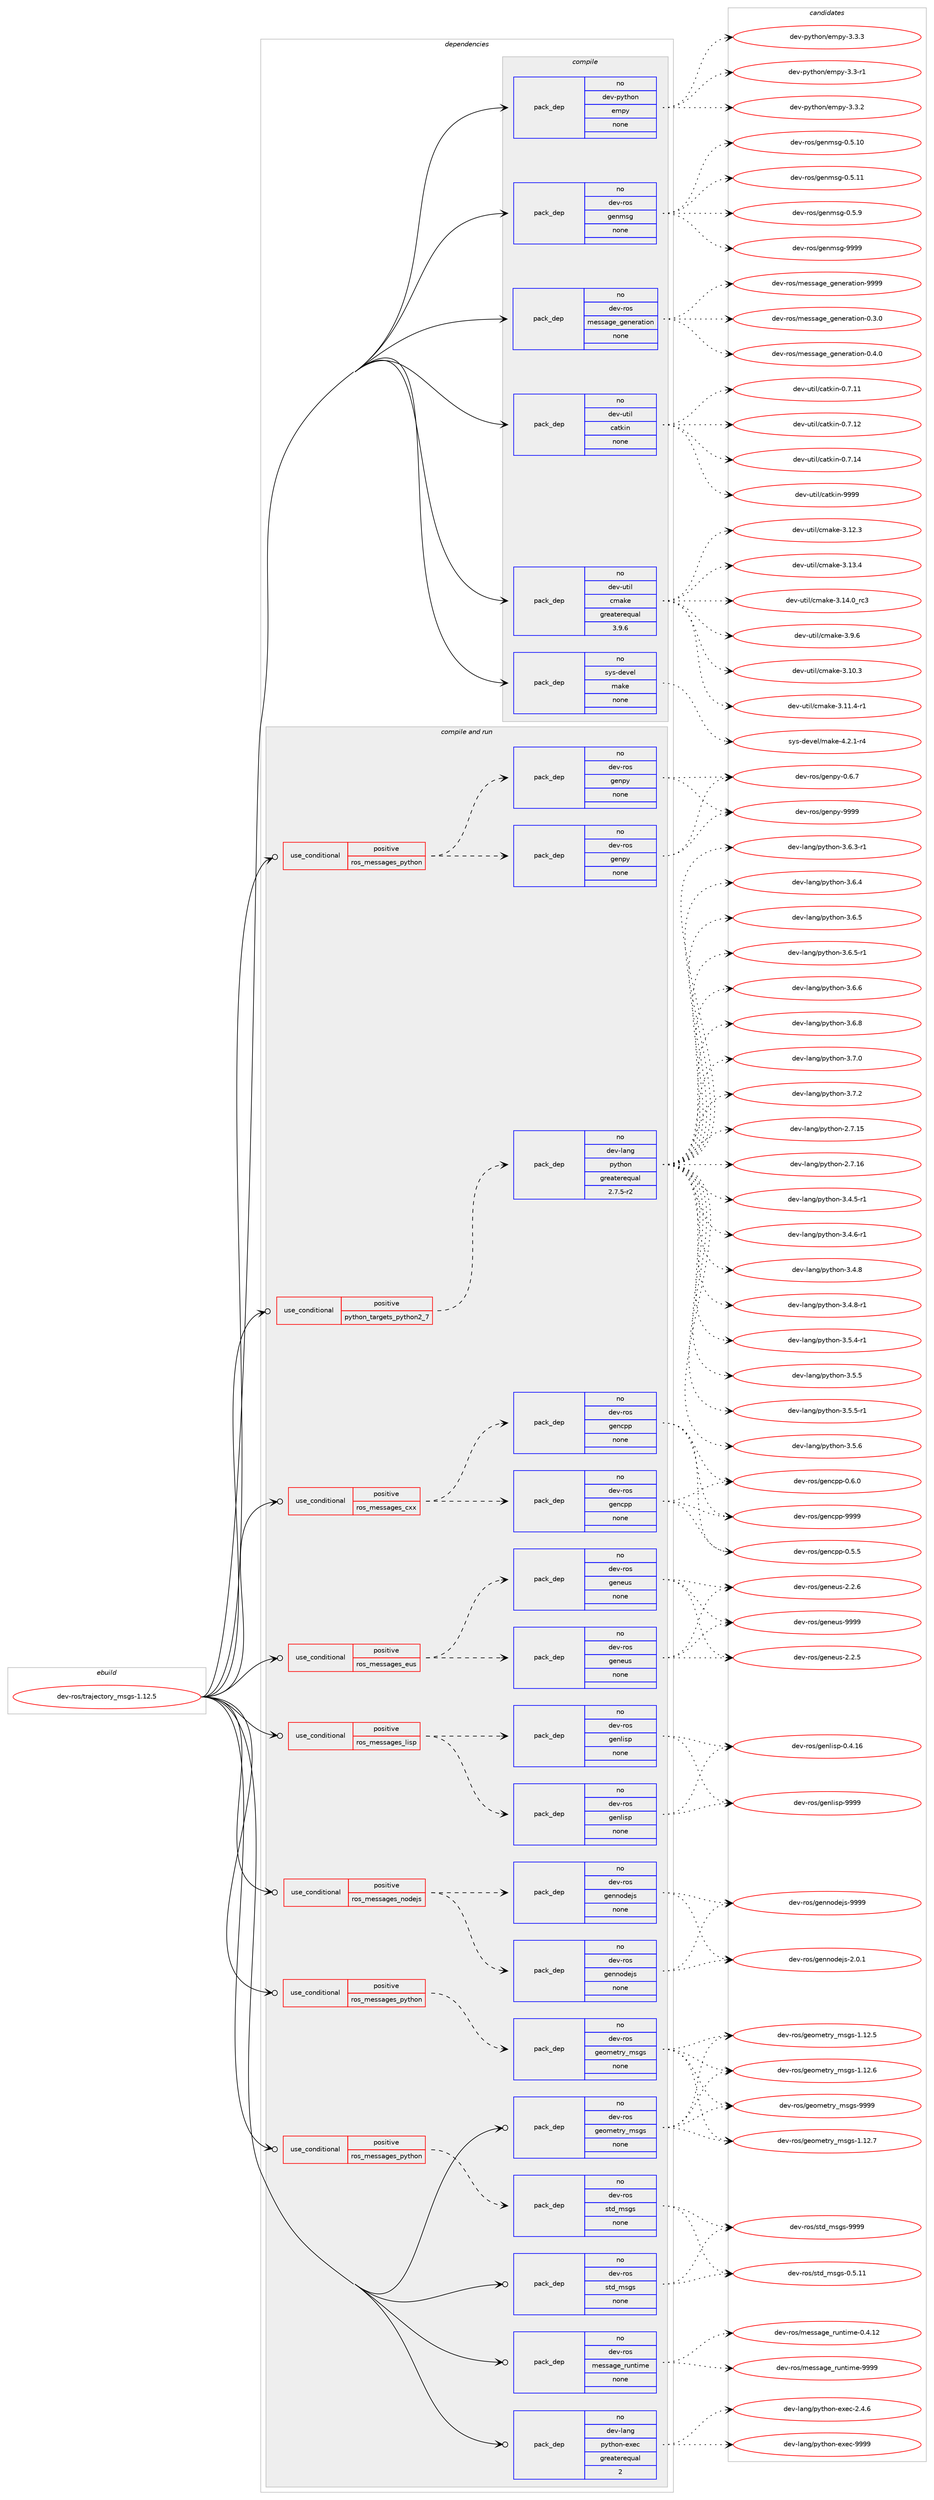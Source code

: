 digraph prolog {

# *************
# Graph options
# *************

newrank=true;
concentrate=true;
compound=true;
graph [rankdir=LR,fontname=Helvetica,fontsize=10,ranksep=1.5];#, ranksep=2.5, nodesep=0.2];
edge  [arrowhead=vee];
node  [fontname=Helvetica,fontsize=10];

# **********
# The ebuild
# **********

subgraph cluster_leftcol {
color=gray;
rank=same;
label=<<i>ebuild</i>>;
id [label="dev-ros/trajectory_msgs-1.12.5", color=red, width=4, href="../dev-ros/trajectory_msgs-1.12.5.svg"];
}

# ****************
# The dependencies
# ****************

subgraph cluster_midcol {
color=gray;
label=<<i>dependencies</i>>;
subgraph cluster_compile {
fillcolor="#eeeeee";
style=filled;
label=<<i>compile</i>>;
subgraph pack1061223 {
dependency1476341 [label=<<TABLE BORDER="0" CELLBORDER="1" CELLSPACING="0" CELLPADDING="4" WIDTH="220"><TR><TD ROWSPAN="6" CELLPADDING="30">pack_dep</TD></TR><TR><TD WIDTH="110">no</TD></TR><TR><TD>dev-python</TD></TR><TR><TD>empy</TD></TR><TR><TD>none</TD></TR><TR><TD></TD></TR></TABLE>>, shape=none, color=blue];
}
id:e -> dependency1476341:w [weight=20,style="solid",arrowhead="vee"];
subgraph pack1061224 {
dependency1476342 [label=<<TABLE BORDER="0" CELLBORDER="1" CELLSPACING="0" CELLPADDING="4" WIDTH="220"><TR><TD ROWSPAN="6" CELLPADDING="30">pack_dep</TD></TR><TR><TD WIDTH="110">no</TD></TR><TR><TD>dev-ros</TD></TR><TR><TD>genmsg</TD></TR><TR><TD>none</TD></TR><TR><TD></TD></TR></TABLE>>, shape=none, color=blue];
}
id:e -> dependency1476342:w [weight=20,style="solid",arrowhead="vee"];
subgraph pack1061225 {
dependency1476343 [label=<<TABLE BORDER="0" CELLBORDER="1" CELLSPACING="0" CELLPADDING="4" WIDTH="220"><TR><TD ROWSPAN="6" CELLPADDING="30">pack_dep</TD></TR><TR><TD WIDTH="110">no</TD></TR><TR><TD>dev-ros</TD></TR><TR><TD>message_generation</TD></TR><TR><TD>none</TD></TR><TR><TD></TD></TR></TABLE>>, shape=none, color=blue];
}
id:e -> dependency1476343:w [weight=20,style="solid",arrowhead="vee"];
subgraph pack1061226 {
dependency1476344 [label=<<TABLE BORDER="0" CELLBORDER="1" CELLSPACING="0" CELLPADDING="4" WIDTH="220"><TR><TD ROWSPAN="6" CELLPADDING="30">pack_dep</TD></TR><TR><TD WIDTH="110">no</TD></TR><TR><TD>dev-util</TD></TR><TR><TD>catkin</TD></TR><TR><TD>none</TD></TR><TR><TD></TD></TR></TABLE>>, shape=none, color=blue];
}
id:e -> dependency1476344:w [weight=20,style="solid",arrowhead="vee"];
subgraph pack1061227 {
dependency1476345 [label=<<TABLE BORDER="0" CELLBORDER="1" CELLSPACING="0" CELLPADDING="4" WIDTH="220"><TR><TD ROWSPAN="6" CELLPADDING="30">pack_dep</TD></TR><TR><TD WIDTH="110">no</TD></TR><TR><TD>dev-util</TD></TR><TR><TD>cmake</TD></TR><TR><TD>greaterequal</TD></TR><TR><TD>3.9.6</TD></TR></TABLE>>, shape=none, color=blue];
}
id:e -> dependency1476345:w [weight=20,style="solid",arrowhead="vee"];
subgraph pack1061228 {
dependency1476346 [label=<<TABLE BORDER="0" CELLBORDER="1" CELLSPACING="0" CELLPADDING="4" WIDTH="220"><TR><TD ROWSPAN="6" CELLPADDING="30">pack_dep</TD></TR><TR><TD WIDTH="110">no</TD></TR><TR><TD>sys-devel</TD></TR><TR><TD>make</TD></TR><TR><TD>none</TD></TR><TR><TD></TD></TR></TABLE>>, shape=none, color=blue];
}
id:e -> dependency1476346:w [weight=20,style="solid",arrowhead="vee"];
}
subgraph cluster_compileandrun {
fillcolor="#eeeeee";
style=filled;
label=<<i>compile and run</i>>;
subgraph cond391728 {
dependency1476347 [label=<<TABLE BORDER="0" CELLBORDER="1" CELLSPACING="0" CELLPADDING="4"><TR><TD ROWSPAN="3" CELLPADDING="10">use_conditional</TD></TR><TR><TD>positive</TD></TR><TR><TD>python_targets_python2_7</TD></TR></TABLE>>, shape=none, color=red];
subgraph pack1061229 {
dependency1476348 [label=<<TABLE BORDER="0" CELLBORDER="1" CELLSPACING="0" CELLPADDING="4" WIDTH="220"><TR><TD ROWSPAN="6" CELLPADDING="30">pack_dep</TD></TR><TR><TD WIDTH="110">no</TD></TR><TR><TD>dev-lang</TD></TR><TR><TD>python</TD></TR><TR><TD>greaterequal</TD></TR><TR><TD>2.7.5-r2</TD></TR></TABLE>>, shape=none, color=blue];
}
dependency1476347:e -> dependency1476348:w [weight=20,style="dashed",arrowhead="vee"];
}
id:e -> dependency1476347:w [weight=20,style="solid",arrowhead="odotvee"];
subgraph cond391729 {
dependency1476349 [label=<<TABLE BORDER="0" CELLBORDER="1" CELLSPACING="0" CELLPADDING="4"><TR><TD ROWSPAN="3" CELLPADDING="10">use_conditional</TD></TR><TR><TD>positive</TD></TR><TR><TD>ros_messages_cxx</TD></TR></TABLE>>, shape=none, color=red];
subgraph pack1061230 {
dependency1476350 [label=<<TABLE BORDER="0" CELLBORDER="1" CELLSPACING="0" CELLPADDING="4" WIDTH="220"><TR><TD ROWSPAN="6" CELLPADDING="30">pack_dep</TD></TR><TR><TD WIDTH="110">no</TD></TR><TR><TD>dev-ros</TD></TR><TR><TD>gencpp</TD></TR><TR><TD>none</TD></TR><TR><TD></TD></TR></TABLE>>, shape=none, color=blue];
}
dependency1476349:e -> dependency1476350:w [weight=20,style="dashed",arrowhead="vee"];
subgraph pack1061231 {
dependency1476351 [label=<<TABLE BORDER="0" CELLBORDER="1" CELLSPACING="0" CELLPADDING="4" WIDTH="220"><TR><TD ROWSPAN="6" CELLPADDING="30">pack_dep</TD></TR><TR><TD WIDTH="110">no</TD></TR><TR><TD>dev-ros</TD></TR><TR><TD>gencpp</TD></TR><TR><TD>none</TD></TR><TR><TD></TD></TR></TABLE>>, shape=none, color=blue];
}
dependency1476349:e -> dependency1476351:w [weight=20,style="dashed",arrowhead="vee"];
}
id:e -> dependency1476349:w [weight=20,style="solid",arrowhead="odotvee"];
subgraph cond391730 {
dependency1476352 [label=<<TABLE BORDER="0" CELLBORDER="1" CELLSPACING="0" CELLPADDING="4"><TR><TD ROWSPAN="3" CELLPADDING="10">use_conditional</TD></TR><TR><TD>positive</TD></TR><TR><TD>ros_messages_eus</TD></TR></TABLE>>, shape=none, color=red];
subgraph pack1061232 {
dependency1476353 [label=<<TABLE BORDER="0" CELLBORDER="1" CELLSPACING="0" CELLPADDING="4" WIDTH="220"><TR><TD ROWSPAN="6" CELLPADDING="30">pack_dep</TD></TR><TR><TD WIDTH="110">no</TD></TR><TR><TD>dev-ros</TD></TR><TR><TD>geneus</TD></TR><TR><TD>none</TD></TR><TR><TD></TD></TR></TABLE>>, shape=none, color=blue];
}
dependency1476352:e -> dependency1476353:w [weight=20,style="dashed",arrowhead="vee"];
subgraph pack1061233 {
dependency1476354 [label=<<TABLE BORDER="0" CELLBORDER="1" CELLSPACING="0" CELLPADDING="4" WIDTH="220"><TR><TD ROWSPAN="6" CELLPADDING="30">pack_dep</TD></TR><TR><TD WIDTH="110">no</TD></TR><TR><TD>dev-ros</TD></TR><TR><TD>geneus</TD></TR><TR><TD>none</TD></TR><TR><TD></TD></TR></TABLE>>, shape=none, color=blue];
}
dependency1476352:e -> dependency1476354:w [weight=20,style="dashed",arrowhead="vee"];
}
id:e -> dependency1476352:w [weight=20,style="solid",arrowhead="odotvee"];
subgraph cond391731 {
dependency1476355 [label=<<TABLE BORDER="0" CELLBORDER="1" CELLSPACING="0" CELLPADDING="4"><TR><TD ROWSPAN="3" CELLPADDING="10">use_conditional</TD></TR><TR><TD>positive</TD></TR><TR><TD>ros_messages_lisp</TD></TR></TABLE>>, shape=none, color=red];
subgraph pack1061234 {
dependency1476356 [label=<<TABLE BORDER="0" CELLBORDER="1" CELLSPACING="0" CELLPADDING="4" WIDTH="220"><TR><TD ROWSPAN="6" CELLPADDING="30">pack_dep</TD></TR><TR><TD WIDTH="110">no</TD></TR><TR><TD>dev-ros</TD></TR><TR><TD>genlisp</TD></TR><TR><TD>none</TD></TR><TR><TD></TD></TR></TABLE>>, shape=none, color=blue];
}
dependency1476355:e -> dependency1476356:w [weight=20,style="dashed",arrowhead="vee"];
subgraph pack1061235 {
dependency1476357 [label=<<TABLE BORDER="0" CELLBORDER="1" CELLSPACING="0" CELLPADDING="4" WIDTH="220"><TR><TD ROWSPAN="6" CELLPADDING="30">pack_dep</TD></TR><TR><TD WIDTH="110">no</TD></TR><TR><TD>dev-ros</TD></TR><TR><TD>genlisp</TD></TR><TR><TD>none</TD></TR><TR><TD></TD></TR></TABLE>>, shape=none, color=blue];
}
dependency1476355:e -> dependency1476357:w [weight=20,style="dashed",arrowhead="vee"];
}
id:e -> dependency1476355:w [weight=20,style="solid",arrowhead="odotvee"];
subgraph cond391732 {
dependency1476358 [label=<<TABLE BORDER="0" CELLBORDER="1" CELLSPACING="0" CELLPADDING="4"><TR><TD ROWSPAN="3" CELLPADDING="10">use_conditional</TD></TR><TR><TD>positive</TD></TR><TR><TD>ros_messages_nodejs</TD></TR></TABLE>>, shape=none, color=red];
subgraph pack1061236 {
dependency1476359 [label=<<TABLE BORDER="0" CELLBORDER="1" CELLSPACING="0" CELLPADDING="4" WIDTH="220"><TR><TD ROWSPAN="6" CELLPADDING="30">pack_dep</TD></TR><TR><TD WIDTH="110">no</TD></TR><TR><TD>dev-ros</TD></TR><TR><TD>gennodejs</TD></TR><TR><TD>none</TD></TR><TR><TD></TD></TR></TABLE>>, shape=none, color=blue];
}
dependency1476358:e -> dependency1476359:w [weight=20,style="dashed",arrowhead="vee"];
subgraph pack1061237 {
dependency1476360 [label=<<TABLE BORDER="0" CELLBORDER="1" CELLSPACING="0" CELLPADDING="4" WIDTH="220"><TR><TD ROWSPAN="6" CELLPADDING="30">pack_dep</TD></TR><TR><TD WIDTH="110">no</TD></TR><TR><TD>dev-ros</TD></TR><TR><TD>gennodejs</TD></TR><TR><TD>none</TD></TR><TR><TD></TD></TR></TABLE>>, shape=none, color=blue];
}
dependency1476358:e -> dependency1476360:w [weight=20,style="dashed",arrowhead="vee"];
}
id:e -> dependency1476358:w [weight=20,style="solid",arrowhead="odotvee"];
subgraph cond391733 {
dependency1476361 [label=<<TABLE BORDER="0" CELLBORDER="1" CELLSPACING="0" CELLPADDING="4"><TR><TD ROWSPAN="3" CELLPADDING="10">use_conditional</TD></TR><TR><TD>positive</TD></TR><TR><TD>ros_messages_python</TD></TR></TABLE>>, shape=none, color=red];
subgraph pack1061238 {
dependency1476362 [label=<<TABLE BORDER="0" CELLBORDER="1" CELLSPACING="0" CELLPADDING="4" WIDTH="220"><TR><TD ROWSPAN="6" CELLPADDING="30">pack_dep</TD></TR><TR><TD WIDTH="110">no</TD></TR><TR><TD>dev-ros</TD></TR><TR><TD>genpy</TD></TR><TR><TD>none</TD></TR><TR><TD></TD></TR></TABLE>>, shape=none, color=blue];
}
dependency1476361:e -> dependency1476362:w [weight=20,style="dashed",arrowhead="vee"];
subgraph pack1061239 {
dependency1476363 [label=<<TABLE BORDER="0" CELLBORDER="1" CELLSPACING="0" CELLPADDING="4" WIDTH="220"><TR><TD ROWSPAN="6" CELLPADDING="30">pack_dep</TD></TR><TR><TD WIDTH="110">no</TD></TR><TR><TD>dev-ros</TD></TR><TR><TD>genpy</TD></TR><TR><TD>none</TD></TR><TR><TD></TD></TR></TABLE>>, shape=none, color=blue];
}
dependency1476361:e -> dependency1476363:w [weight=20,style="dashed",arrowhead="vee"];
}
id:e -> dependency1476361:w [weight=20,style="solid",arrowhead="odotvee"];
subgraph cond391734 {
dependency1476364 [label=<<TABLE BORDER="0" CELLBORDER="1" CELLSPACING="0" CELLPADDING="4"><TR><TD ROWSPAN="3" CELLPADDING="10">use_conditional</TD></TR><TR><TD>positive</TD></TR><TR><TD>ros_messages_python</TD></TR></TABLE>>, shape=none, color=red];
subgraph pack1061240 {
dependency1476365 [label=<<TABLE BORDER="0" CELLBORDER="1" CELLSPACING="0" CELLPADDING="4" WIDTH="220"><TR><TD ROWSPAN="6" CELLPADDING="30">pack_dep</TD></TR><TR><TD WIDTH="110">no</TD></TR><TR><TD>dev-ros</TD></TR><TR><TD>geometry_msgs</TD></TR><TR><TD>none</TD></TR><TR><TD></TD></TR></TABLE>>, shape=none, color=blue];
}
dependency1476364:e -> dependency1476365:w [weight=20,style="dashed",arrowhead="vee"];
}
id:e -> dependency1476364:w [weight=20,style="solid",arrowhead="odotvee"];
subgraph cond391735 {
dependency1476366 [label=<<TABLE BORDER="0" CELLBORDER="1" CELLSPACING="0" CELLPADDING="4"><TR><TD ROWSPAN="3" CELLPADDING="10">use_conditional</TD></TR><TR><TD>positive</TD></TR><TR><TD>ros_messages_python</TD></TR></TABLE>>, shape=none, color=red];
subgraph pack1061241 {
dependency1476367 [label=<<TABLE BORDER="0" CELLBORDER="1" CELLSPACING="0" CELLPADDING="4" WIDTH="220"><TR><TD ROWSPAN="6" CELLPADDING="30">pack_dep</TD></TR><TR><TD WIDTH="110">no</TD></TR><TR><TD>dev-ros</TD></TR><TR><TD>std_msgs</TD></TR><TR><TD>none</TD></TR><TR><TD></TD></TR></TABLE>>, shape=none, color=blue];
}
dependency1476366:e -> dependency1476367:w [weight=20,style="dashed",arrowhead="vee"];
}
id:e -> dependency1476366:w [weight=20,style="solid",arrowhead="odotvee"];
subgraph pack1061242 {
dependency1476368 [label=<<TABLE BORDER="0" CELLBORDER="1" CELLSPACING="0" CELLPADDING="4" WIDTH="220"><TR><TD ROWSPAN="6" CELLPADDING="30">pack_dep</TD></TR><TR><TD WIDTH="110">no</TD></TR><TR><TD>dev-lang</TD></TR><TR><TD>python-exec</TD></TR><TR><TD>greaterequal</TD></TR><TR><TD>2</TD></TR></TABLE>>, shape=none, color=blue];
}
id:e -> dependency1476368:w [weight=20,style="solid",arrowhead="odotvee"];
subgraph pack1061243 {
dependency1476369 [label=<<TABLE BORDER="0" CELLBORDER="1" CELLSPACING="0" CELLPADDING="4" WIDTH="220"><TR><TD ROWSPAN="6" CELLPADDING="30">pack_dep</TD></TR><TR><TD WIDTH="110">no</TD></TR><TR><TD>dev-ros</TD></TR><TR><TD>geometry_msgs</TD></TR><TR><TD>none</TD></TR><TR><TD></TD></TR></TABLE>>, shape=none, color=blue];
}
id:e -> dependency1476369:w [weight=20,style="solid",arrowhead="odotvee"];
subgraph pack1061244 {
dependency1476370 [label=<<TABLE BORDER="0" CELLBORDER="1" CELLSPACING="0" CELLPADDING="4" WIDTH="220"><TR><TD ROWSPAN="6" CELLPADDING="30">pack_dep</TD></TR><TR><TD WIDTH="110">no</TD></TR><TR><TD>dev-ros</TD></TR><TR><TD>message_runtime</TD></TR><TR><TD>none</TD></TR><TR><TD></TD></TR></TABLE>>, shape=none, color=blue];
}
id:e -> dependency1476370:w [weight=20,style="solid",arrowhead="odotvee"];
subgraph pack1061245 {
dependency1476371 [label=<<TABLE BORDER="0" CELLBORDER="1" CELLSPACING="0" CELLPADDING="4" WIDTH="220"><TR><TD ROWSPAN="6" CELLPADDING="30">pack_dep</TD></TR><TR><TD WIDTH="110">no</TD></TR><TR><TD>dev-ros</TD></TR><TR><TD>std_msgs</TD></TR><TR><TD>none</TD></TR><TR><TD></TD></TR></TABLE>>, shape=none, color=blue];
}
id:e -> dependency1476371:w [weight=20,style="solid",arrowhead="odotvee"];
}
subgraph cluster_run {
fillcolor="#eeeeee";
style=filled;
label=<<i>run</i>>;
}
}

# **************
# The candidates
# **************

subgraph cluster_choices {
rank=same;
color=gray;
label=<<i>candidates</i>>;

subgraph choice1061223 {
color=black;
nodesep=1;
choice1001011184511212111610411111047101109112121455146514511449 [label="dev-python/empy-3.3-r1", color=red, width=4,href="../dev-python/empy-3.3-r1.svg"];
choice1001011184511212111610411111047101109112121455146514650 [label="dev-python/empy-3.3.2", color=red, width=4,href="../dev-python/empy-3.3.2.svg"];
choice1001011184511212111610411111047101109112121455146514651 [label="dev-python/empy-3.3.3", color=red, width=4,href="../dev-python/empy-3.3.3.svg"];
dependency1476341:e -> choice1001011184511212111610411111047101109112121455146514511449:w [style=dotted,weight="100"];
dependency1476341:e -> choice1001011184511212111610411111047101109112121455146514650:w [style=dotted,weight="100"];
dependency1476341:e -> choice1001011184511212111610411111047101109112121455146514651:w [style=dotted,weight="100"];
}
subgraph choice1061224 {
color=black;
nodesep=1;
choice100101118451141111154710310111010911510345484653464948 [label="dev-ros/genmsg-0.5.10", color=red, width=4,href="../dev-ros/genmsg-0.5.10.svg"];
choice100101118451141111154710310111010911510345484653464949 [label="dev-ros/genmsg-0.5.11", color=red, width=4,href="../dev-ros/genmsg-0.5.11.svg"];
choice1001011184511411111547103101110109115103454846534657 [label="dev-ros/genmsg-0.5.9", color=red, width=4,href="../dev-ros/genmsg-0.5.9.svg"];
choice10010111845114111115471031011101091151034557575757 [label="dev-ros/genmsg-9999", color=red, width=4,href="../dev-ros/genmsg-9999.svg"];
dependency1476342:e -> choice100101118451141111154710310111010911510345484653464948:w [style=dotted,weight="100"];
dependency1476342:e -> choice100101118451141111154710310111010911510345484653464949:w [style=dotted,weight="100"];
dependency1476342:e -> choice1001011184511411111547103101110109115103454846534657:w [style=dotted,weight="100"];
dependency1476342:e -> choice10010111845114111115471031011101091151034557575757:w [style=dotted,weight="100"];
}
subgraph choice1061225 {
color=black;
nodesep=1;
choice1001011184511411111547109101115115971031019510310111010111497116105111110454846514648 [label="dev-ros/message_generation-0.3.0", color=red, width=4,href="../dev-ros/message_generation-0.3.0.svg"];
choice1001011184511411111547109101115115971031019510310111010111497116105111110454846524648 [label="dev-ros/message_generation-0.4.0", color=red, width=4,href="../dev-ros/message_generation-0.4.0.svg"];
choice10010111845114111115471091011151159710310195103101110101114971161051111104557575757 [label="dev-ros/message_generation-9999", color=red, width=4,href="../dev-ros/message_generation-9999.svg"];
dependency1476343:e -> choice1001011184511411111547109101115115971031019510310111010111497116105111110454846514648:w [style=dotted,weight="100"];
dependency1476343:e -> choice1001011184511411111547109101115115971031019510310111010111497116105111110454846524648:w [style=dotted,weight="100"];
dependency1476343:e -> choice10010111845114111115471091011151159710310195103101110101114971161051111104557575757:w [style=dotted,weight="100"];
}
subgraph choice1061226 {
color=black;
nodesep=1;
choice1001011184511711610510847999711610710511045484655464949 [label="dev-util/catkin-0.7.11", color=red, width=4,href="../dev-util/catkin-0.7.11.svg"];
choice1001011184511711610510847999711610710511045484655464950 [label="dev-util/catkin-0.7.12", color=red, width=4,href="../dev-util/catkin-0.7.12.svg"];
choice1001011184511711610510847999711610710511045484655464952 [label="dev-util/catkin-0.7.14", color=red, width=4,href="../dev-util/catkin-0.7.14.svg"];
choice100101118451171161051084799971161071051104557575757 [label="dev-util/catkin-9999", color=red, width=4,href="../dev-util/catkin-9999.svg"];
dependency1476344:e -> choice1001011184511711610510847999711610710511045484655464949:w [style=dotted,weight="100"];
dependency1476344:e -> choice1001011184511711610510847999711610710511045484655464950:w [style=dotted,weight="100"];
dependency1476344:e -> choice1001011184511711610510847999711610710511045484655464952:w [style=dotted,weight="100"];
dependency1476344:e -> choice100101118451171161051084799971161071051104557575757:w [style=dotted,weight="100"];
}
subgraph choice1061227 {
color=black;
nodesep=1;
choice1001011184511711610510847991099710710145514649484651 [label="dev-util/cmake-3.10.3", color=red, width=4,href="../dev-util/cmake-3.10.3.svg"];
choice10010111845117116105108479910997107101455146494946524511449 [label="dev-util/cmake-3.11.4-r1", color=red, width=4,href="../dev-util/cmake-3.11.4-r1.svg"];
choice1001011184511711610510847991099710710145514649504651 [label="dev-util/cmake-3.12.3", color=red, width=4,href="../dev-util/cmake-3.12.3.svg"];
choice1001011184511711610510847991099710710145514649514652 [label="dev-util/cmake-3.13.4", color=red, width=4,href="../dev-util/cmake-3.13.4.svg"];
choice1001011184511711610510847991099710710145514649524648951149951 [label="dev-util/cmake-3.14.0_rc3", color=red, width=4,href="../dev-util/cmake-3.14.0_rc3.svg"];
choice10010111845117116105108479910997107101455146574654 [label="dev-util/cmake-3.9.6", color=red, width=4,href="../dev-util/cmake-3.9.6.svg"];
dependency1476345:e -> choice1001011184511711610510847991099710710145514649484651:w [style=dotted,weight="100"];
dependency1476345:e -> choice10010111845117116105108479910997107101455146494946524511449:w [style=dotted,weight="100"];
dependency1476345:e -> choice1001011184511711610510847991099710710145514649504651:w [style=dotted,weight="100"];
dependency1476345:e -> choice1001011184511711610510847991099710710145514649514652:w [style=dotted,weight="100"];
dependency1476345:e -> choice1001011184511711610510847991099710710145514649524648951149951:w [style=dotted,weight="100"];
dependency1476345:e -> choice10010111845117116105108479910997107101455146574654:w [style=dotted,weight="100"];
}
subgraph choice1061228 {
color=black;
nodesep=1;
choice1151211154510010111810110847109971071014552465046494511452 [label="sys-devel/make-4.2.1-r4", color=red, width=4,href="../sys-devel/make-4.2.1-r4.svg"];
dependency1476346:e -> choice1151211154510010111810110847109971071014552465046494511452:w [style=dotted,weight="100"];
}
subgraph choice1061229 {
color=black;
nodesep=1;
choice10010111845108971101034711212111610411111045504655464953 [label="dev-lang/python-2.7.15", color=red, width=4,href="../dev-lang/python-2.7.15.svg"];
choice10010111845108971101034711212111610411111045504655464954 [label="dev-lang/python-2.7.16", color=red, width=4,href="../dev-lang/python-2.7.16.svg"];
choice1001011184510897110103471121211161041111104551465246534511449 [label="dev-lang/python-3.4.5-r1", color=red, width=4,href="../dev-lang/python-3.4.5-r1.svg"];
choice1001011184510897110103471121211161041111104551465246544511449 [label="dev-lang/python-3.4.6-r1", color=red, width=4,href="../dev-lang/python-3.4.6-r1.svg"];
choice100101118451089711010347112121116104111110455146524656 [label="dev-lang/python-3.4.8", color=red, width=4,href="../dev-lang/python-3.4.8.svg"];
choice1001011184510897110103471121211161041111104551465246564511449 [label="dev-lang/python-3.4.8-r1", color=red, width=4,href="../dev-lang/python-3.4.8-r1.svg"];
choice1001011184510897110103471121211161041111104551465346524511449 [label="dev-lang/python-3.5.4-r1", color=red, width=4,href="../dev-lang/python-3.5.4-r1.svg"];
choice100101118451089711010347112121116104111110455146534653 [label="dev-lang/python-3.5.5", color=red, width=4,href="../dev-lang/python-3.5.5.svg"];
choice1001011184510897110103471121211161041111104551465346534511449 [label="dev-lang/python-3.5.5-r1", color=red, width=4,href="../dev-lang/python-3.5.5-r1.svg"];
choice100101118451089711010347112121116104111110455146534654 [label="dev-lang/python-3.5.6", color=red, width=4,href="../dev-lang/python-3.5.6.svg"];
choice1001011184510897110103471121211161041111104551465446514511449 [label="dev-lang/python-3.6.3-r1", color=red, width=4,href="../dev-lang/python-3.6.3-r1.svg"];
choice100101118451089711010347112121116104111110455146544652 [label="dev-lang/python-3.6.4", color=red, width=4,href="../dev-lang/python-3.6.4.svg"];
choice100101118451089711010347112121116104111110455146544653 [label="dev-lang/python-3.6.5", color=red, width=4,href="../dev-lang/python-3.6.5.svg"];
choice1001011184510897110103471121211161041111104551465446534511449 [label="dev-lang/python-3.6.5-r1", color=red, width=4,href="../dev-lang/python-3.6.5-r1.svg"];
choice100101118451089711010347112121116104111110455146544654 [label="dev-lang/python-3.6.6", color=red, width=4,href="../dev-lang/python-3.6.6.svg"];
choice100101118451089711010347112121116104111110455146544656 [label="dev-lang/python-3.6.8", color=red, width=4,href="../dev-lang/python-3.6.8.svg"];
choice100101118451089711010347112121116104111110455146554648 [label="dev-lang/python-3.7.0", color=red, width=4,href="../dev-lang/python-3.7.0.svg"];
choice100101118451089711010347112121116104111110455146554650 [label="dev-lang/python-3.7.2", color=red, width=4,href="../dev-lang/python-3.7.2.svg"];
dependency1476348:e -> choice10010111845108971101034711212111610411111045504655464953:w [style=dotted,weight="100"];
dependency1476348:e -> choice10010111845108971101034711212111610411111045504655464954:w [style=dotted,weight="100"];
dependency1476348:e -> choice1001011184510897110103471121211161041111104551465246534511449:w [style=dotted,weight="100"];
dependency1476348:e -> choice1001011184510897110103471121211161041111104551465246544511449:w [style=dotted,weight="100"];
dependency1476348:e -> choice100101118451089711010347112121116104111110455146524656:w [style=dotted,weight="100"];
dependency1476348:e -> choice1001011184510897110103471121211161041111104551465246564511449:w [style=dotted,weight="100"];
dependency1476348:e -> choice1001011184510897110103471121211161041111104551465346524511449:w [style=dotted,weight="100"];
dependency1476348:e -> choice100101118451089711010347112121116104111110455146534653:w [style=dotted,weight="100"];
dependency1476348:e -> choice1001011184510897110103471121211161041111104551465346534511449:w [style=dotted,weight="100"];
dependency1476348:e -> choice100101118451089711010347112121116104111110455146534654:w [style=dotted,weight="100"];
dependency1476348:e -> choice1001011184510897110103471121211161041111104551465446514511449:w [style=dotted,weight="100"];
dependency1476348:e -> choice100101118451089711010347112121116104111110455146544652:w [style=dotted,weight="100"];
dependency1476348:e -> choice100101118451089711010347112121116104111110455146544653:w [style=dotted,weight="100"];
dependency1476348:e -> choice1001011184510897110103471121211161041111104551465446534511449:w [style=dotted,weight="100"];
dependency1476348:e -> choice100101118451089711010347112121116104111110455146544654:w [style=dotted,weight="100"];
dependency1476348:e -> choice100101118451089711010347112121116104111110455146544656:w [style=dotted,weight="100"];
dependency1476348:e -> choice100101118451089711010347112121116104111110455146554648:w [style=dotted,weight="100"];
dependency1476348:e -> choice100101118451089711010347112121116104111110455146554650:w [style=dotted,weight="100"];
}
subgraph choice1061230 {
color=black;
nodesep=1;
choice100101118451141111154710310111099112112454846534653 [label="dev-ros/gencpp-0.5.5", color=red, width=4,href="../dev-ros/gencpp-0.5.5.svg"];
choice100101118451141111154710310111099112112454846544648 [label="dev-ros/gencpp-0.6.0", color=red, width=4,href="../dev-ros/gencpp-0.6.0.svg"];
choice1001011184511411111547103101110991121124557575757 [label="dev-ros/gencpp-9999", color=red, width=4,href="../dev-ros/gencpp-9999.svg"];
dependency1476350:e -> choice100101118451141111154710310111099112112454846534653:w [style=dotted,weight="100"];
dependency1476350:e -> choice100101118451141111154710310111099112112454846544648:w [style=dotted,weight="100"];
dependency1476350:e -> choice1001011184511411111547103101110991121124557575757:w [style=dotted,weight="100"];
}
subgraph choice1061231 {
color=black;
nodesep=1;
choice100101118451141111154710310111099112112454846534653 [label="dev-ros/gencpp-0.5.5", color=red, width=4,href="../dev-ros/gencpp-0.5.5.svg"];
choice100101118451141111154710310111099112112454846544648 [label="dev-ros/gencpp-0.6.0", color=red, width=4,href="../dev-ros/gencpp-0.6.0.svg"];
choice1001011184511411111547103101110991121124557575757 [label="dev-ros/gencpp-9999", color=red, width=4,href="../dev-ros/gencpp-9999.svg"];
dependency1476351:e -> choice100101118451141111154710310111099112112454846534653:w [style=dotted,weight="100"];
dependency1476351:e -> choice100101118451141111154710310111099112112454846544648:w [style=dotted,weight="100"];
dependency1476351:e -> choice1001011184511411111547103101110991121124557575757:w [style=dotted,weight="100"];
}
subgraph choice1061232 {
color=black;
nodesep=1;
choice1001011184511411111547103101110101117115455046504653 [label="dev-ros/geneus-2.2.5", color=red, width=4,href="../dev-ros/geneus-2.2.5.svg"];
choice1001011184511411111547103101110101117115455046504654 [label="dev-ros/geneus-2.2.6", color=red, width=4,href="../dev-ros/geneus-2.2.6.svg"];
choice10010111845114111115471031011101011171154557575757 [label="dev-ros/geneus-9999", color=red, width=4,href="../dev-ros/geneus-9999.svg"];
dependency1476353:e -> choice1001011184511411111547103101110101117115455046504653:w [style=dotted,weight="100"];
dependency1476353:e -> choice1001011184511411111547103101110101117115455046504654:w [style=dotted,weight="100"];
dependency1476353:e -> choice10010111845114111115471031011101011171154557575757:w [style=dotted,weight="100"];
}
subgraph choice1061233 {
color=black;
nodesep=1;
choice1001011184511411111547103101110101117115455046504653 [label="dev-ros/geneus-2.2.5", color=red, width=4,href="../dev-ros/geneus-2.2.5.svg"];
choice1001011184511411111547103101110101117115455046504654 [label="dev-ros/geneus-2.2.6", color=red, width=4,href="../dev-ros/geneus-2.2.6.svg"];
choice10010111845114111115471031011101011171154557575757 [label="dev-ros/geneus-9999", color=red, width=4,href="../dev-ros/geneus-9999.svg"];
dependency1476354:e -> choice1001011184511411111547103101110101117115455046504653:w [style=dotted,weight="100"];
dependency1476354:e -> choice1001011184511411111547103101110101117115455046504654:w [style=dotted,weight="100"];
dependency1476354:e -> choice10010111845114111115471031011101011171154557575757:w [style=dotted,weight="100"];
}
subgraph choice1061234 {
color=black;
nodesep=1;
choice100101118451141111154710310111010810511511245484652464954 [label="dev-ros/genlisp-0.4.16", color=red, width=4,href="../dev-ros/genlisp-0.4.16.svg"];
choice10010111845114111115471031011101081051151124557575757 [label="dev-ros/genlisp-9999", color=red, width=4,href="../dev-ros/genlisp-9999.svg"];
dependency1476356:e -> choice100101118451141111154710310111010810511511245484652464954:w [style=dotted,weight="100"];
dependency1476356:e -> choice10010111845114111115471031011101081051151124557575757:w [style=dotted,weight="100"];
}
subgraph choice1061235 {
color=black;
nodesep=1;
choice100101118451141111154710310111010810511511245484652464954 [label="dev-ros/genlisp-0.4.16", color=red, width=4,href="../dev-ros/genlisp-0.4.16.svg"];
choice10010111845114111115471031011101081051151124557575757 [label="dev-ros/genlisp-9999", color=red, width=4,href="../dev-ros/genlisp-9999.svg"];
dependency1476357:e -> choice100101118451141111154710310111010810511511245484652464954:w [style=dotted,weight="100"];
dependency1476357:e -> choice10010111845114111115471031011101081051151124557575757:w [style=dotted,weight="100"];
}
subgraph choice1061236 {
color=black;
nodesep=1;
choice1001011184511411111547103101110110111100101106115455046484649 [label="dev-ros/gennodejs-2.0.1", color=red, width=4,href="../dev-ros/gennodejs-2.0.1.svg"];
choice10010111845114111115471031011101101111001011061154557575757 [label="dev-ros/gennodejs-9999", color=red, width=4,href="../dev-ros/gennodejs-9999.svg"];
dependency1476359:e -> choice1001011184511411111547103101110110111100101106115455046484649:w [style=dotted,weight="100"];
dependency1476359:e -> choice10010111845114111115471031011101101111001011061154557575757:w [style=dotted,weight="100"];
}
subgraph choice1061237 {
color=black;
nodesep=1;
choice1001011184511411111547103101110110111100101106115455046484649 [label="dev-ros/gennodejs-2.0.1", color=red, width=4,href="../dev-ros/gennodejs-2.0.1.svg"];
choice10010111845114111115471031011101101111001011061154557575757 [label="dev-ros/gennodejs-9999", color=red, width=4,href="../dev-ros/gennodejs-9999.svg"];
dependency1476360:e -> choice1001011184511411111547103101110110111100101106115455046484649:w [style=dotted,weight="100"];
dependency1476360:e -> choice10010111845114111115471031011101101111001011061154557575757:w [style=dotted,weight="100"];
}
subgraph choice1061238 {
color=black;
nodesep=1;
choice1001011184511411111547103101110112121454846544655 [label="dev-ros/genpy-0.6.7", color=red, width=4,href="../dev-ros/genpy-0.6.7.svg"];
choice10010111845114111115471031011101121214557575757 [label="dev-ros/genpy-9999", color=red, width=4,href="../dev-ros/genpy-9999.svg"];
dependency1476362:e -> choice1001011184511411111547103101110112121454846544655:w [style=dotted,weight="100"];
dependency1476362:e -> choice10010111845114111115471031011101121214557575757:w [style=dotted,weight="100"];
}
subgraph choice1061239 {
color=black;
nodesep=1;
choice1001011184511411111547103101110112121454846544655 [label="dev-ros/genpy-0.6.7", color=red, width=4,href="../dev-ros/genpy-0.6.7.svg"];
choice10010111845114111115471031011101121214557575757 [label="dev-ros/genpy-9999", color=red, width=4,href="../dev-ros/genpy-9999.svg"];
dependency1476363:e -> choice1001011184511411111547103101110112121454846544655:w [style=dotted,weight="100"];
dependency1476363:e -> choice10010111845114111115471031011101121214557575757:w [style=dotted,weight="100"];
}
subgraph choice1061240 {
color=black;
nodesep=1;
choice10010111845114111115471031011111091011161141219510911510311545494649504653 [label="dev-ros/geometry_msgs-1.12.5", color=red, width=4,href="../dev-ros/geometry_msgs-1.12.5.svg"];
choice10010111845114111115471031011111091011161141219510911510311545494649504654 [label="dev-ros/geometry_msgs-1.12.6", color=red, width=4,href="../dev-ros/geometry_msgs-1.12.6.svg"];
choice10010111845114111115471031011111091011161141219510911510311545494649504655 [label="dev-ros/geometry_msgs-1.12.7", color=red, width=4,href="../dev-ros/geometry_msgs-1.12.7.svg"];
choice1001011184511411111547103101111109101116114121951091151031154557575757 [label="dev-ros/geometry_msgs-9999", color=red, width=4,href="../dev-ros/geometry_msgs-9999.svg"];
dependency1476365:e -> choice10010111845114111115471031011111091011161141219510911510311545494649504653:w [style=dotted,weight="100"];
dependency1476365:e -> choice10010111845114111115471031011111091011161141219510911510311545494649504654:w [style=dotted,weight="100"];
dependency1476365:e -> choice10010111845114111115471031011111091011161141219510911510311545494649504655:w [style=dotted,weight="100"];
dependency1476365:e -> choice1001011184511411111547103101111109101116114121951091151031154557575757:w [style=dotted,weight="100"];
}
subgraph choice1061241 {
color=black;
nodesep=1;
choice10010111845114111115471151161009510911510311545484653464949 [label="dev-ros/std_msgs-0.5.11", color=red, width=4,href="../dev-ros/std_msgs-0.5.11.svg"];
choice1001011184511411111547115116100951091151031154557575757 [label="dev-ros/std_msgs-9999", color=red, width=4,href="../dev-ros/std_msgs-9999.svg"];
dependency1476367:e -> choice10010111845114111115471151161009510911510311545484653464949:w [style=dotted,weight="100"];
dependency1476367:e -> choice1001011184511411111547115116100951091151031154557575757:w [style=dotted,weight="100"];
}
subgraph choice1061242 {
color=black;
nodesep=1;
choice1001011184510897110103471121211161041111104510112010199455046524654 [label="dev-lang/python-exec-2.4.6", color=red, width=4,href="../dev-lang/python-exec-2.4.6.svg"];
choice10010111845108971101034711212111610411111045101120101994557575757 [label="dev-lang/python-exec-9999", color=red, width=4,href="../dev-lang/python-exec-9999.svg"];
dependency1476368:e -> choice1001011184510897110103471121211161041111104510112010199455046524654:w [style=dotted,weight="100"];
dependency1476368:e -> choice10010111845108971101034711212111610411111045101120101994557575757:w [style=dotted,weight="100"];
}
subgraph choice1061243 {
color=black;
nodesep=1;
choice10010111845114111115471031011111091011161141219510911510311545494649504653 [label="dev-ros/geometry_msgs-1.12.5", color=red, width=4,href="../dev-ros/geometry_msgs-1.12.5.svg"];
choice10010111845114111115471031011111091011161141219510911510311545494649504654 [label="dev-ros/geometry_msgs-1.12.6", color=red, width=4,href="../dev-ros/geometry_msgs-1.12.6.svg"];
choice10010111845114111115471031011111091011161141219510911510311545494649504655 [label="dev-ros/geometry_msgs-1.12.7", color=red, width=4,href="../dev-ros/geometry_msgs-1.12.7.svg"];
choice1001011184511411111547103101111109101116114121951091151031154557575757 [label="dev-ros/geometry_msgs-9999", color=red, width=4,href="../dev-ros/geometry_msgs-9999.svg"];
dependency1476369:e -> choice10010111845114111115471031011111091011161141219510911510311545494649504653:w [style=dotted,weight="100"];
dependency1476369:e -> choice10010111845114111115471031011111091011161141219510911510311545494649504654:w [style=dotted,weight="100"];
dependency1476369:e -> choice10010111845114111115471031011111091011161141219510911510311545494649504655:w [style=dotted,weight="100"];
dependency1476369:e -> choice1001011184511411111547103101111109101116114121951091151031154557575757:w [style=dotted,weight="100"];
}
subgraph choice1061244 {
color=black;
nodesep=1;
choice1001011184511411111547109101115115971031019511411711011610510910145484652464950 [label="dev-ros/message_runtime-0.4.12", color=red, width=4,href="../dev-ros/message_runtime-0.4.12.svg"];
choice100101118451141111154710910111511597103101951141171101161051091014557575757 [label="dev-ros/message_runtime-9999", color=red, width=4,href="../dev-ros/message_runtime-9999.svg"];
dependency1476370:e -> choice1001011184511411111547109101115115971031019511411711011610510910145484652464950:w [style=dotted,weight="100"];
dependency1476370:e -> choice100101118451141111154710910111511597103101951141171101161051091014557575757:w [style=dotted,weight="100"];
}
subgraph choice1061245 {
color=black;
nodesep=1;
choice10010111845114111115471151161009510911510311545484653464949 [label="dev-ros/std_msgs-0.5.11", color=red, width=4,href="../dev-ros/std_msgs-0.5.11.svg"];
choice1001011184511411111547115116100951091151031154557575757 [label="dev-ros/std_msgs-9999", color=red, width=4,href="../dev-ros/std_msgs-9999.svg"];
dependency1476371:e -> choice10010111845114111115471151161009510911510311545484653464949:w [style=dotted,weight="100"];
dependency1476371:e -> choice1001011184511411111547115116100951091151031154557575757:w [style=dotted,weight="100"];
}
}

}
